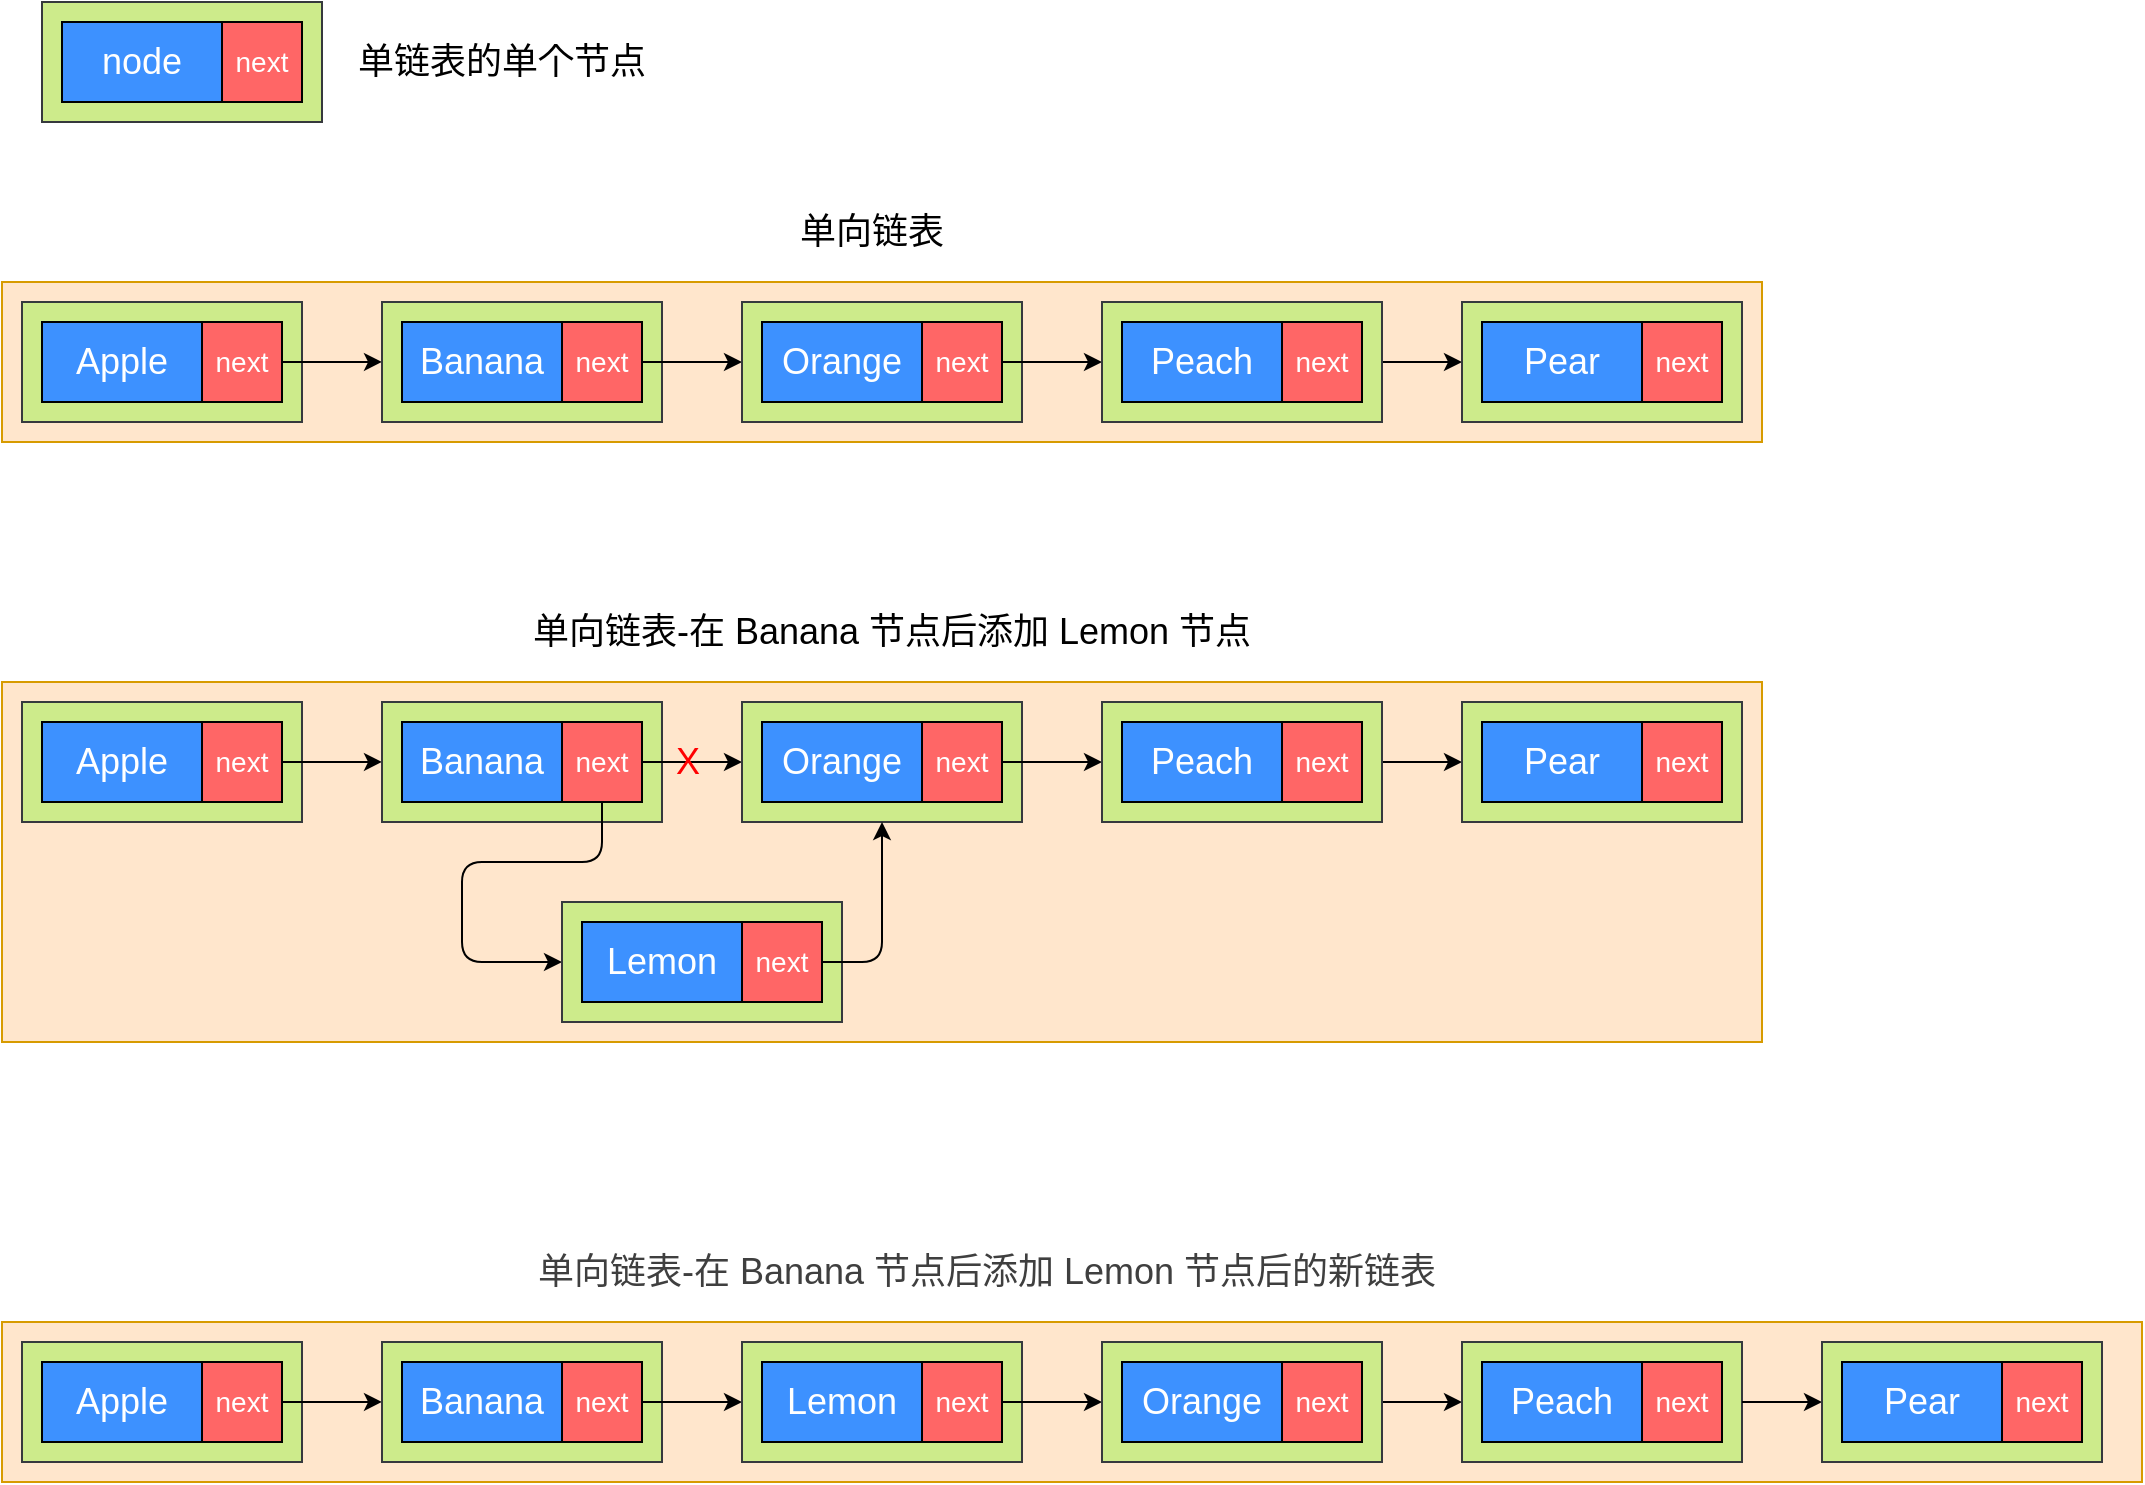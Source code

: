 <mxfile>
    <diagram id="sGTh_HIut4q6rHhZAafT" name="Page-1">
        <mxGraphModel dx="1774" dy="1133" grid="1" gridSize="10" guides="1" tooltips="1" connect="1" arrows="1" fold="1" page="1" pageScale="1" pageWidth="1200" pageHeight="1920" math="0" shadow="0">
            <root>
                <mxCell id="0"/>
                <mxCell id="1" parent="0"/>
                <mxCell id="5" value="" style="rounded=0;whiteSpace=wrap;html=1;movable=1;resizable=1;rotatable=1;deletable=1;editable=1;locked=0;connectable=1;fillColor=#ffe6cc;strokeColor=#d79b00;" parent="1" vertex="1">
                    <mxGeometry x="40" y="240" width="880" height="80" as="geometry"/>
                </mxCell>
                <mxCell id="38" value="&lt;span style=&quot;font-size: 18px;&quot;&gt;单向链表&lt;/span&gt;" style="text;html=1;align=center;verticalAlign=middle;whiteSpace=wrap;rounded=0;" parent="1" vertex="1">
                    <mxGeometry x="420" y="200" width="110" height="30" as="geometry"/>
                </mxCell>
                <mxCell id="39" value="&lt;span style=&quot;font-size: 18px;&quot;&gt;单链表的单个节点&lt;/span&gt;" style="text;html=1;align=center;verticalAlign=middle;whiteSpace=wrap;rounded=0;" parent="1" vertex="1">
                    <mxGeometry x="210" y="115" width="160" height="30" as="geometry"/>
                </mxCell>
                <mxCell id="40" value="" style="rounded=0;whiteSpace=wrap;html=1;fillColor=#cdeb8b;strokeColor=#36393d;" parent="1" vertex="1">
                    <mxGeometry x="50" y="250" width="140" height="60" as="geometry"/>
                </mxCell>
                <mxCell id="7" value="&lt;font style=&quot;color: light-dark(rgb(255, 255, 255), rgb(237, 237, 237)); font-size: 18px;&quot;&gt;Apple&lt;/font&gt;" style="rounded=0;whiteSpace=wrap;html=1;fillColor=light-dark(#3d91ff, #ededed);" parent="1" vertex="1">
                    <mxGeometry x="60" y="260" width="80" height="40" as="geometry"/>
                </mxCell>
                <mxCell id="59" style="edgeStyle=none;html=1;exitX=1;exitY=0.5;exitDx=0;exitDy=0;" parent="1" source="8" edge="1">
                    <mxGeometry relative="1" as="geometry">
                        <mxPoint x="230" y="279.96" as="targetPoint"/>
                    </mxGeometry>
                </mxCell>
                <mxCell id="8" value="&lt;font style=&quot;color: light-dark(rgb(255, 255, 255), rgb(237, 237, 237)); font-size: 14px;&quot;&gt;next&lt;/font&gt;" style="rounded=0;whiteSpace=wrap;html=1;fillColor=#FF6666;" parent="1" vertex="1">
                    <mxGeometry x="140" y="260" width="40" height="40" as="geometry"/>
                </mxCell>
                <mxCell id="41" value="" style="rounded=0;whiteSpace=wrap;html=1;fillColor=#cdeb8b;strokeColor=#36393d;" parent="1" vertex="1">
                    <mxGeometry x="230" y="250" width="140" height="60" as="geometry"/>
                </mxCell>
                <mxCell id="53" style="edgeStyle=none;html=1;exitX=1;exitY=0.5;exitDx=0;exitDy=0;" parent="1" source="42" edge="1">
                    <mxGeometry relative="1" as="geometry">
                        <mxPoint x="410" y="280" as="targetPoint"/>
                    </mxGeometry>
                </mxCell>
                <mxCell id="42" value="&lt;font style=&quot;color: light-dark(rgb(255, 255, 255), rgb(237, 237, 237)); font-size: 14px;&quot;&gt;next&lt;/font&gt;" style="rounded=0;whiteSpace=wrap;html=1;fillColor=#FF6666;" parent="1" vertex="1">
                    <mxGeometry x="320" y="260" width="40" height="40" as="geometry"/>
                </mxCell>
                <mxCell id="43" value="&lt;font style=&quot;color: light-dark(rgb(255, 255, 255), rgb(237, 237, 237)); font-size: 18px;&quot;&gt;Banana&lt;/font&gt;" style="rounded=0;whiteSpace=wrap;html=1;fillColor=light-dark(#3d91ff, #ededed);" parent="1" vertex="1">
                    <mxGeometry x="240" y="260" width="80" height="40" as="geometry"/>
                </mxCell>
                <mxCell id="44" value="" style="rounded=0;whiteSpace=wrap;html=1;fillColor=#cdeb8b;strokeColor=#36393d;" parent="1" vertex="1">
                    <mxGeometry x="410" y="250" width="140" height="60" as="geometry"/>
                </mxCell>
                <mxCell id="54" style="edgeStyle=none;html=1;exitX=1;exitY=0.5;exitDx=0;exitDy=0;" parent="1" source="45" edge="1">
                    <mxGeometry relative="1" as="geometry">
                        <mxPoint x="590" y="280" as="targetPoint"/>
                    </mxGeometry>
                </mxCell>
                <mxCell id="45" value="&lt;font style=&quot;color: light-dark(rgb(255, 255, 255), rgb(237, 237, 237)); font-size: 14px;&quot;&gt;next&lt;/font&gt;" style="rounded=0;whiteSpace=wrap;html=1;fillColor=#FF6666;" parent="1" vertex="1">
                    <mxGeometry x="500" y="260" width="40" height="40" as="geometry"/>
                </mxCell>
                <mxCell id="46" value="&lt;font style=&quot;color: light-dark(rgb(255, 255, 255), rgb(237, 237, 237)); font-size: 18px;&quot;&gt;Orange&lt;/font&gt;" style="rounded=0;whiteSpace=wrap;html=1;fillColor=light-dark(#3d91ff, #ededed);" parent="1" vertex="1">
                    <mxGeometry x="420" y="260" width="80" height="40" as="geometry"/>
                </mxCell>
                <mxCell id="55" style="edgeStyle=none;html=1;exitX=1;exitY=0.5;exitDx=0;exitDy=0;" parent="1" source="47" edge="1">
                    <mxGeometry relative="1" as="geometry">
                        <mxPoint x="770" y="280" as="targetPoint"/>
                    </mxGeometry>
                </mxCell>
                <mxCell id="47" value="" style="rounded=0;whiteSpace=wrap;html=1;fillColor=#cdeb8b;strokeColor=#36393d;" parent="1" vertex="1">
                    <mxGeometry x="590" y="250" width="140" height="60" as="geometry"/>
                </mxCell>
                <mxCell id="48" value="&lt;font style=&quot;color: light-dark(rgb(255, 255, 255), rgb(237, 237, 237)); font-size: 14px;&quot;&gt;next&lt;/font&gt;" style="rounded=0;whiteSpace=wrap;html=1;fillColor=#FF6666;" parent="1" vertex="1">
                    <mxGeometry x="680" y="260" width="40" height="40" as="geometry"/>
                </mxCell>
                <mxCell id="49" value="&lt;font style=&quot;color: light-dark(rgb(255, 255, 255), rgb(237, 237, 237)); font-size: 18px;&quot;&gt;Peach&lt;/font&gt;" style="rounded=0;whiteSpace=wrap;html=1;fillColor=light-dark(#3d91ff, #ededed);" parent="1" vertex="1">
                    <mxGeometry x="600" y="260" width="80" height="40" as="geometry"/>
                </mxCell>
                <mxCell id="50" value="" style="rounded=0;whiteSpace=wrap;html=1;fillColor=#cdeb8b;strokeColor=#36393d;" parent="1" vertex="1">
                    <mxGeometry x="770" y="250" width="140" height="60" as="geometry"/>
                </mxCell>
                <mxCell id="51" value="&lt;font style=&quot;color: light-dark(rgb(255, 255, 255), rgb(237, 237, 237)); font-size: 14px;&quot;&gt;next&lt;/font&gt;" style="rounded=0;whiteSpace=wrap;html=1;fillColor=#FF6666;" parent="1" vertex="1">
                    <mxGeometry x="860" y="260" width="40" height="40" as="geometry"/>
                </mxCell>
                <mxCell id="52" value="&lt;font style=&quot;color: light-dark(rgb(255, 255, 255), rgb(237, 237, 237)); font-size: 18px;&quot;&gt;Pear&lt;/font&gt;" style="rounded=0;whiteSpace=wrap;html=1;fillColor=light-dark(#3d91ff, #ededed);" parent="1" vertex="1">
                    <mxGeometry x="780" y="260" width="80" height="40" as="geometry"/>
                </mxCell>
                <mxCell id="56" value="" style="rounded=0;whiteSpace=wrap;html=1;fillColor=#cdeb8b;strokeColor=#36393d;" parent="1" vertex="1">
                    <mxGeometry x="60" y="100" width="140" height="60" as="geometry"/>
                </mxCell>
                <mxCell id="57" value="&lt;font style=&quot;color: light-dark(rgb(255, 255, 255), rgb(237, 237, 237)); font-size: 18px;&quot;&gt;node&lt;/font&gt;" style="rounded=0;whiteSpace=wrap;html=1;fillColor=light-dark(#3d91ff, #ededed);" parent="1" vertex="1">
                    <mxGeometry x="70" y="110" width="80" height="40" as="geometry"/>
                </mxCell>
                <mxCell id="58" value="&lt;font style=&quot;color: light-dark(rgb(255, 255, 255), rgb(237, 237, 237)); font-size: 14px;&quot;&gt;next&lt;/font&gt;" style="rounded=0;whiteSpace=wrap;html=1;fillColor=#FF6666;" parent="1" vertex="1">
                    <mxGeometry x="150" y="110" width="40" height="40" as="geometry"/>
                </mxCell>
                <mxCell id="113" value="" style="rounded=0;whiteSpace=wrap;html=1;movable=1;resizable=1;rotatable=1;deletable=1;editable=1;locked=0;connectable=1;fillColor=#ffe6cc;strokeColor=#d79b00;" vertex="1" parent="1">
                    <mxGeometry x="40" y="440" width="880" height="180" as="geometry"/>
                </mxCell>
                <mxCell id="114" value="&lt;span style=&quot;font-size: 18px;&quot;&gt;单向链表-在 Banana 节点后添加 Lemon 节点&lt;/span&gt;" style="text;html=1;align=center;verticalAlign=middle;whiteSpace=wrap;rounded=0;" vertex="1" parent="1">
                    <mxGeometry x="270" y="400" width="430" height="30" as="geometry"/>
                </mxCell>
                <mxCell id="115" value="" style="rounded=0;whiteSpace=wrap;html=1;fillColor=#cdeb8b;strokeColor=#36393d;" vertex="1" parent="1">
                    <mxGeometry x="50" y="450" width="140" height="60" as="geometry"/>
                </mxCell>
                <mxCell id="116" value="&lt;font style=&quot;color: light-dark(rgb(255, 255, 255), rgb(237, 237, 237)); font-size: 18px;&quot;&gt;Apple&lt;/font&gt;" style="rounded=0;whiteSpace=wrap;html=1;fillColor=light-dark(#3d91ff, #ededed);" vertex="1" parent="1">
                    <mxGeometry x="60" y="460" width="80" height="40" as="geometry"/>
                </mxCell>
                <mxCell id="117" style="edgeStyle=none;html=1;exitX=1;exitY=0.5;exitDx=0;exitDy=0;" edge="1" source="118" parent="1">
                    <mxGeometry relative="1" as="geometry">
                        <mxPoint x="230" y="479.96" as="targetPoint"/>
                    </mxGeometry>
                </mxCell>
                <mxCell id="118" value="&lt;font style=&quot;color: light-dark(rgb(255, 255, 255), rgb(237, 237, 237)); font-size: 14px;&quot;&gt;next&lt;/font&gt;" style="rounded=0;whiteSpace=wrap;html=1;fillColor=#FF6666;" vertex="1" parent="1">
                    <mxGeometry x="140" y="460" width="40" height="40" as="geometry"/>
                </mxCell>
                <mxCell id="119" value="" style="rounded=0;whiteSpace=wrap;html=1;fillColor=#cdeb8b;strokeColor=#36393d;" vertex="1" parent="1">
                    <mxGeometry x="230" y="450" width="140" height="60" as="geometry"/>
                </mxCell>
                <mxCell id="120" style="edgeStyle=none;html=1;exitX=1;exitY=0.5;exitDx=0;exitDy=0;" edge="1" source="121" parent="1">
                    <mxGeometry relative="1" as="geometry">
                        <mxPoint x="410" y="480" as="targetPoint"/>
                    </mxGeometry>
                </mxCell>
                <mxCell id="137" style="edgeStyle=orthogonalEdgeStyle;html=1;exitX=0.5;exitY=1;exitDx=0;exitDy=0;entryX=0;entryY=0.5;entryDx=0;entryDy=0;" edge="1" parent="1" source="121" target="134">
                    <mxGeometry relative="1" as="geometry">
                        <Array as="points">
                            <mxPoint x="340" y="530"/>
                            <mxPoint x="270" y="530"/>
                            <mxPoint x="270" y="580"/>
                        </Array>
                    </mxGeometry>
                </mxCell>
                <mxCell id="121" value="&lt;font style=&quot;color: light-dark(rgb(255, 255, 255), rgb(237, 237, 237)); font-size: 14px;&quot;&gt;next&lt;/font&gt;" style="rounded=0;whiteSpace=wrap;html=1;fillColor=#FF6666;" vertex="1" parent="1">
                    <mxGeometry x="320" y="460" width="40" height="40" as="geometry"/>
                </mxCell>
                <mxCell id="122" value="&lt;font style=&quot;color: light-dark(rgb(255, 255, 255), rgb(237, 237, 237)); font-size: 18px;&quot;&gt;Banana&lt;/font&gt;" style="rounded=0;whiteSpace=wrap;html=1;fillColor=light-dark(#3d91ff, #ededed);" vertex="1" parent="1">
                    <mxGeometry x="240" y="460" width="80" height="40" as="geometry"/>
                </mxCell>
                <mxCell id="123" value="" style="rounded=0;whiteSpace=wrap;html=1;fillColor=#cdeb8b;strokeColor=#36393d;" vertex="1" parent="1">
                    <mxGeometry x="410" y="450" width="140" height="60" as="geometry"/>
                </mxCell>
                <mxCell id="124" style="edgeStyle=none;html=1;exitX=1;exitY=0.5;exitDx=0;exitDy=0;" edge="1" source="125" parent="1">
                    <mxGeometry relative="1" as="geometry">
                        <mxPoint x="590" y="480" as="targetPoint"/>
                    </mxGeometry>
                </mxCell>
                <mxCell id="125" value="&lt;font style=&quot;color: light-dark(rgb(255, 255, 255), rgb(237, 237, 237)); font-size: 14px;&quot;&gt;next&lt;/font&gt;" style="rounded=0;whiteSpace=wrap;html=1;fillColor=#FF6666;" vertex="1" parent="1">
                    <mxGeometry x="500" y="460" width="40" height="40" as="geometry"/>
                </mxCell>
                <mxCell id="126" value="&lt;font style=&quot;color: light-dark(rgb(255, 255, 255), rgb(237, 237, 237)); font-size: 18px;&quot;&gt;Orange&lt;/font&gt;" style="rounded=0;whiteSpace=wrap;html=1;fillColor=light-dark(#3d91ff, #ededed);" vertex="1" parent="1">
                    <mxGeometry x="420" y="460" width="80" height="40" as="geometry"/>
                </mxCell>
                <mxCell id="127" style="edgeStyle=none;html=1;exitX=1;exitY=0.5;exitDx=0;exitDy=0;" edge="1" source="128" parent="1">
                    <mxGeometry relative="1" as="geometry">
                        <mxPoint x="770" y="480" as="targetPoint"/>
                    </mxGeometry>
                </mxCell>
                <mxCell id="128" value="" style="rounded=0;whiteSpace=wrap;html=1;fillColor=#cdeb8b;strokeColor=#36393d;" vertex="1" parent="1">
                    <mxGeometry x="590" y="450" width="140" height="60" as="geometry"/>
                </mxCell>
                <mxCell id="129" value="&lt;font style=&quot;color: light-dark(rgb(255, 255, 255), rgb(237, 237, 237)); font-size: 14px;&quot;&gt;next&lt;/font&gt;" style="rounded=0;whiteSpace=wrap;html=1;fillColor=#FF6666;" vertex="1" parent="1">
                    <mxGeometry x="680" y="460" width="40" height="40" as="geometry"/>
                </mxCell>
                <mxCell id="130" value="&lt;font style=&quot;color: light-dark(rgb(255, 255, 255), rgb(237, 237, 237)); font-size: 18px;&quot;&gt;Peach&lt;/font&gt;" style="rounded=0;whiteSpace=wrap;html=1;fillColor=light-dark(#3d91ff, #ededed);" vertex="1" parent="1">
                    <mxGeometry x="600" y="460" width="80" height="40" as="geometry"/>
                </mxCell>
                <mxCell id="131" value="" style="rounded=0;whiteSpace=wrap;html=1;fillColor=#cdeb8b;strokeColor=#36393d;" vertex="1" parent="1">
                    <mxGeometry x="770" y="450" width="140" height="60" as="geometry"/>
                </mxCell>
                <mxCell id="132" value="&lt;font style=&quot;color: light-dark(rgb(255, 255, 255), rgb(237, 237, 237)); font-size: 14px;&quot;&gt;next&lt;/font&gt;" style="rounded=0;whiteSpace=wrap;html=1;fillColor=#FF6666;" vertex="1" parent="1">
                    <mxGeometry x="860" y="460" width="40" height="40" as="geometry"/>
                </mxCell>
                <mxCell id="133" value="&lt;font style=&quot;color: light-dark(rgb(255, 255, 255), rgb(237, 237, 237)); font-size: 18px;&quot;&gt;Pear&lt;/font&gt;" style="rounded=0;whiteSpace=wrap;html=1;fillColor=light-dark(#3d91ff, #ededed);" vertex="1" parent="1">
                    <mxGeometry x="780" y="460" width="80" height="40" as="geometry"/>
                </mxCell>
                <mxCell id="134" value="" style="rounded=0;whiteSpace=wrap;html=1;fillColor=#cdeb8b;strokeColor=#36393d;" vertex="1" parent="1">
                    <mxGeometry x="320" y="550" width="140" height="60" as="geometry"/>
                </mxCell>
                <mxCell id="139" style="edgeStyle=orthogonalEdgeStyle;html=1;exitX=1;exitY=0.5;exitDx=0;exitDy=0;" edge="1" parent="1" source="135" target="123">
                    <mxGeometry relative="1" as="geometry"/>
                </mxCell>
                <mxCell id="135" value="&lt;font style=&quot;color: light-dark(rgb(255, 255, 255), rgb(237, 237, 237)); font-size: 14px;&quot;&gt;next&lt;/font&gt;" style="rounded=0;whiteSpace=wrap;html=1;fillColor=#FF6666;" vertex="1" parent="1">
                    <mxGeometry x="410" y="560" width="40" height="40" as="geometry"/>
                </mxCell>
                <mxCell id="136" value="&lt;font style=&quot;color: light-dark(rgb(255, 255, 255), rgb(237, 237, 237)); font-size: 18px;&quot;&gt;Lemon&lt;/font&gt;" style="rounded=0;whiteSpace=wrap;html=1;fillColor=light-dark(#3d91ff, #ededed);" vertex="1" parent="1">
                    <mxGeometry x="330" y="560" width="80" height="40" as="geometry"/>
                </mxCell>
                <mxCell id="82" value="&lt;font style=&quot;font-size: 18px; color: rgb(255, 0, 0);&quot;&gt;X&lt;/font&gt;" style="text;html=1;align=center;verticalAlign=middle;whiteSpace=wrap;rounded=0;opacity=0;" parent="1" vertex="1">
                    <mxGeometry x="367.5" y="465" width="30" height="30" as="geometry"/>
                </mxCell>
                <mxCell id="140" value="" style="rounded=0;whiteSpace=wrap;html=1;movable=1;resizable=1;rotatable=1;deletable=1;editable=1;locked=0;connectable=1;fillColor=#ffe6cc;strokeColor=#d79b00;" vertex="1" parent="1">
                    <mxGeometry x="40" y="760" width="1070" height="80" as="geometry"/>
                </mxCell>
                <mxCell id="141" value="&lt;span style=&quot;color: rgb(63, 63, 63); font-size: 18px;&quot;&gt;单向链表-在 Banana 节点后添加 Lemon 节点后的新链表&lt;/span&gt;" style="text;html=1;align=center;verticalAlign=middle;whiteSpace=wrap;rounded=0;" vertex="1" parent="1">
                    <mxGeometry x="295" y="720" width="475" height="30" as="geometry"/>
                </mxCell>
                <mxCell id="142" value="" style="rounded=0;whiteSpace=wrap;html=1;fillColor=#cdeb8b;strokeColor=#36393d;" vertex="1" parent="1">
                    <mxGeometry x="50" y="770" width="140" height="60" as="geometry"/>
                </mxCell>
                <mxCell id="143" value="&lt;font style=&quot;color: light-dark(rgb(255, 255, 255), rgb(237, 237, 237)); font-size: 18px;&quot;&gt;Apple&lt;/font&gt;" style="rounded=0;whiteSpace=wrap;html=1;fillColor=light-dark(#3d91ff, #ededed);" vertex="1" parent="1">
                    <mxGeometry x="60" y="780" width="80" height="40" as="geometry"/>
                </mxCell>
                <mxCell id="144" style="edgeStyle=none;html=1;exitX=1;exitY=0.5;exitDx=0;exitDy=0;" edge="1" source="145" parent="1">
                    <mxGeometry relative="1" as="geometry">
                        <mxPoint x="230" y="799.96" as="targetPoint"/>
                    </mxGeometry>
                </mxCell>
                <mxCell id="145" value="&lt;font style=&quot;color: light-dark(rgb(255, 255, 255), rgb(237, 237, 237)); font-size: 14px;&quot;&gt;next&lt;/font&gt;" style="rounded=0;whiteSpace=wrap;html=1;fillColor=#FF6666;" vertex="1" parent="1">
                    <mxGeometry x="140" y="780" width="40" height="40" as="geometry"/>
                </mxCell>
                <mxCell id="146" value="" style="rounded=0;whiteSpace=wrap;html=1;fillColor=#cdeb8b;strokeColor=#36393d;" vertex="1" parent="1">
                    <mxGeometry x="230" y="770" width="140" height="60" as="geometry"/>
                </mxCell>
                <mxCell id="147" style="edgeStyle=none;html=1;exitX=1;exitY=0.5;exitDx=0;exitDy=0;" edge="1" source="148" parent="1">
                    <mxGeometry relative="1" as="geometry">
                        <mxPoint x="410" y="800" as="targetPoint"/>
                    </mxGeometry>
                </mxCell>
                <mxCell id="148" value="&lt;font style=&quot;color: light-dark(rgb(255, 255, 255), rgb(237, 237, 237)); font-size: 14px;&quot;&gt;next&lt;/font&gt;" style="rounded=0;whiteSpace=wrap;html=1;fillColor=#FF6666;" vertex="1" parent="1">
                    <mxGeometry x="320" y="780" width="40" height="40" as="geometry"/>
                </mxCell>
                <mxCell id="149" value="&lt;font style=&quot;color: light-dark(rgb(255, 255, 255), rgb(237, 237, 237)); font-size: 18px;&quot;&gt;Banana&lt;/font&gt;" style="rounded=0;whiteSpace=wrap;html=1;fillColor=light-dark(#3d91ff, #ededed);" vertex="1" parent="1">
                    <mxGeometry x="240" y="780" width="80" height="40" as="geometry"/>
                </mxCell>
                <mxCell id="150" value="" style="rounded=0;whiteSpace=wrap;html=1;fillColor=#cdeb8b;strokeColor=#36393d;" vertex="1" parent="1">
                    <mxGeometry x="410" y="770" width="140" height="60" as="geometry"/>
                </mxCell>
                <mxCell id="151" style="edgeStyle=none;html=1;exitX=1;exitY=0.5;exitDx=0;exitDy=0;" edge="1" source="152" parent="1">
                    <mxGeometry relative="1" as="geometry">
                        <mxPoint x="590" y="800" as="targetPoint"/>
                    </mxGeometry>
                </mxCell>
                <mxCell id="152" value="&lt;font style=&quot;color: light-dark(rgb(255, 255, 255), rgb(237, 237, 237)); font-size: 14px;&quot;&gt;next&lt;/font&gt;" style="rounded=0;whiteSpace=wrap;html=1;fillColor=#FF6666;" vertex="1" parent="1">
                    <mxGeometry x="500" y="780" width="40" height="40" as="geometry"/>
                </mxCell>
                <mxCell id="153" value="&lt;font style=&quot;color: light-dark(rgb(255, 255, 255), rgb(237, 237, 237)); font-size: 18px;&quot;&gt;Lemon&lt;/font&gt;" style="rounded=0;whiteSpace=wrap;html=1;fillColor=light-dark(#3d91ff, #ededed);" vertex="1" parent="1">
                    <mxGeometry x="420" y="780" width="80" height="40" as="geometry"/>
                </mxCell>
                <mxCell id="154" style="edgeStyle=none;html=1;exitX=1;exitY=0.5;exitDx=0;exitDy=0;" edge="1" source="155" parent="1">
                    <mxGeometry relative="1" as="geometry">
                        <mxPoint x="770" y="800" as="targetPoint"/>
                    </mxGeometry>
                </mxCell>
                <mxCell id="155" value="" style="rounded=0;whiteSpace=wrap;html=1;fillColor=#cdeb8b;strokeColor=#36393d;" vertex="1" parent="1">
                    <mxGeometry x="590" y="770" width="140" height="60" as="geometry"/>
                </mxCell>
                <mxCell id="156" value="&lt;font style=&quot;color: light-dark(rgb(255, 255, 255), rgb(237, 237, 237)); font-size: 14px;&quot;&gt;next&lt;/font&gt;" style="rounded=0;whiteSpace=wrap;html=1;fillColor=#FF6666;" vertex="1" parent="1">
                    <mxGeometry x="680" y="780" width="40" height="40" as="geometry"/>
                </mxCell>
                <mxCell id="157" value="&lt;font style=&quot;color: light-dark(rgb(255, 255, 255), rgb(237, 237, 237)); font-size: 18px;&quot;&gt;Orange&lt;/font&gt;" style="rounded=0;whiteSpace=wrap;html=1;fillColor=light-dark(#3d91ff, #ededed);" vertex="1" parent="1">
                    <mxGeometry x="600" y="780" width="80" height="40" as="geometry"/>
                </mxCell>
                <mxCell id="158" value="" style="rounded=0;whiteSpace=wrap;html=1;fillColor=#cdeb8b;strokeColor=#36393d;" vertex="1" parent="1">
                    <mxGeometry x="770" y="770" width="140" height="60" as="geometry"/>
                </mxCell>
                <mxCell id="159" value="&lt;font style=&quot;color: light-dark(rgb(255, 255, 255), rgb(237, 237, 237)); font-size: 14px;&quot;&gt;next&lt;/font&gt;" style="rounded=0;whiteSpace=wrap;html=1;fillColor=#FF6666;" vertex="1" parent="1">
                    <mxGeometry x="860" y="780" width="40" height="40" as="geometry"/>
                </mxCell>
                <mxCell id="160" value="&lt;font style=&quot;color: light-dark(rgb(255, 255, 255), rgb(237, 237, 237)); font-size: 18px;&quot;&gt;Peach&lt;/font&gt;" style="rounded=0;whiteSpace=wrap;html=1;fillColor=light-dark(#3d91ff, #ededed);" vertex="1" parent="1">
                    <mxGeometry x="780" y="780" width="80" height="40" as="geometry"/>
                </mxCell>
                <mxCell id="161" style="edgeStyle=none;html=1;exitX=1;exitY=0.5;exitDx=0;exitDy=0;" edge="1" parent="1">
                    <mxGeometry relative="1" as="geometry">
                        <mxPoint x="950" y="800" as="targetPoint"/>
                        <mxPoint x="910" y="800" as="sourcePoint"/>
                    </mxGeometry>
                </mxCell>
                <mxCell id="162" value="" style="rounded=0;whiteSpace=wrap;html=1;fillColor=#cdeb8b;strokeColor=#36393d;" vertex="1" parent="1">
                    <mxGeometry x="950" y="770" width="140" height="60" as="geometry"/>
                </mxCell>
                <mxCell id="163" value="&lt;font style=&quot;color: light-dark(rgb(255, 255, 255), rgb(237, 237, 237)); font-size: 18px;&quot;&gt;Pear&lt;/font&gt;" style="rounded=0;whiteSpace=wrap;html=1;fillColor=light-dark(#3d91ff, #ededed);" vertex="1" parent="1">
                    <mxGeometry x="960" y="780" width="80" height="40" as="geometry"/>
                </mxCell>
                <mxCell id="164" value="&lt;font style=&quot;color: light-dark(rgb(255, 255, 255), rgb(237, 237, 237)); font-size: 14px;&quot;&gt;next&lt;/font&gt;" style="rounded=0;whiteSpace=wrap;html=1;fillColor=#FF6666;" vertex="1" parent="1">
                    <mxGeometry x="1040" y="780" width="40" height="40" as="geometry"/>
                </mxCell>
            </root>
        </mxGraphModel>
    </diagram>
</mxfile>